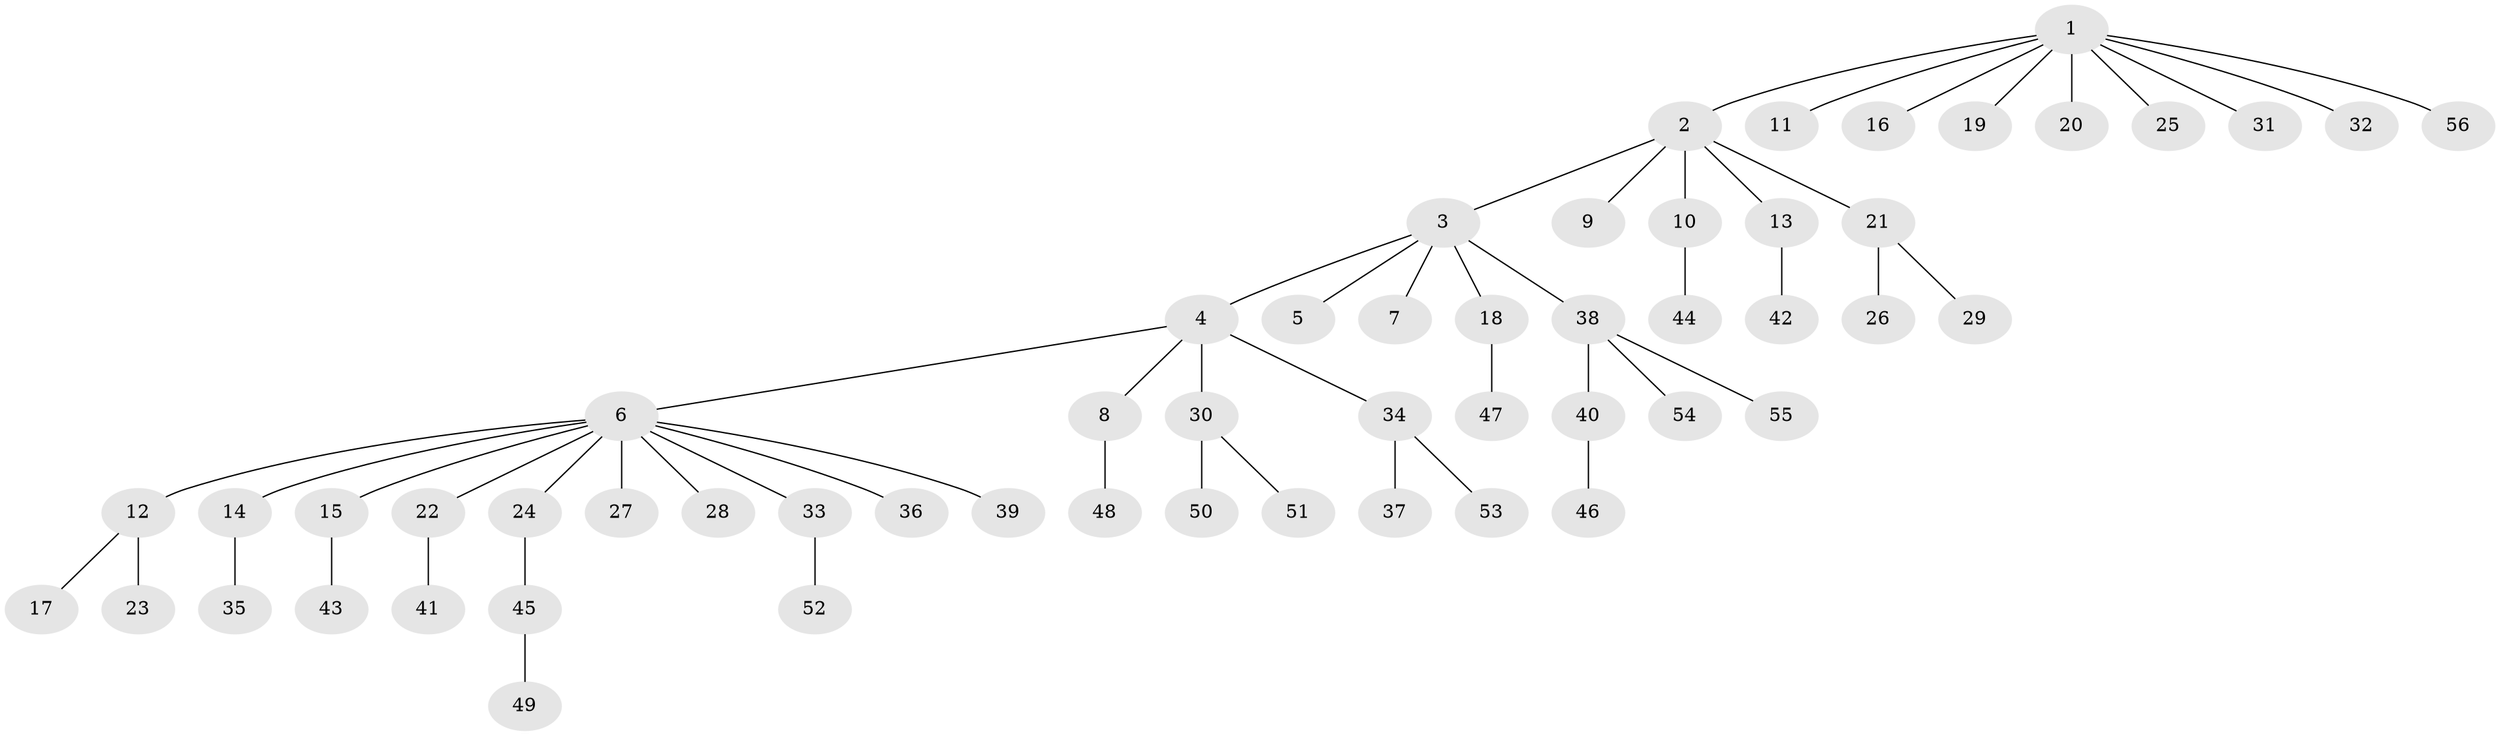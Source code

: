 // Generated by graph-tools (version 1.1) at 2025/14/03/09/25 04:14:38]
// undirected, 56 vertices, 55 edges
graph export_dot {
graph [start="1"]
  node [color=gray90,style=filled];
  1;
  2;
  3;
  4;
  5;
  6;
  7;
  8;
  9;
  10;
  11;
  12;
  13;
  14;
  15;
  16;
  17;
  18;
  19;
  20;
  21;
  22;
  23;
  24;
  25;
  26;
  27;
  28;
  29;
  30;
  31;
  32;
  33;
  34;
  35;
  36;
  37;
  38;
  39;
  40;
  41;
  42;
  43;
  44;
  45;
  46;
  47;
  48;
  49;
  50;
  51;
  52;
  53;
  54;
  55;
  56;
  1 -- 2;
  1 -- 11;
  1 -- 16;
  1 -- 19;
  1 -- 20;
  1 -- 25;
  1 -- 31;
  1 -- 32;
  1 -- 56;
  2 -- 3;
  2 -- 9;
  2 -- 10;
  2 -- 13;
  2 -- 21;
  3 -- 4;
  3 -- 5;
  3 -- 7;
  3 -- 18;
  3 -- 38;
  4 -- 6;
  4 -- 8;
  4 -- 30;
  4 -- 34;
  6 -- 12;
  6 -- 14;
  6 -- 15;
  6 -- 22;
  6 -- 24;
  6 -- 27;
  6 -- 28;
  6 -- 33;
  6 -- 36;
  6 -- 39;
  8 -- 48;
  10 -- 44;
  12 -- 17;
  12 -- 23;
  13 -- 42;
  14 -- 35;
  15 -- 43;
  18 -- 47;
  21 -- 26;
  21 -- 29;
  22 -- 41;
  24 -- 45;
  30 -- 50;
  30 -- 51;
  33 -- 52;
  34 -- 37;
  34 -- 53;
  38 -- 40;
  38 -- 54;
  38 -- 55;
  40 -- 46;
  45 -- 49;
}
